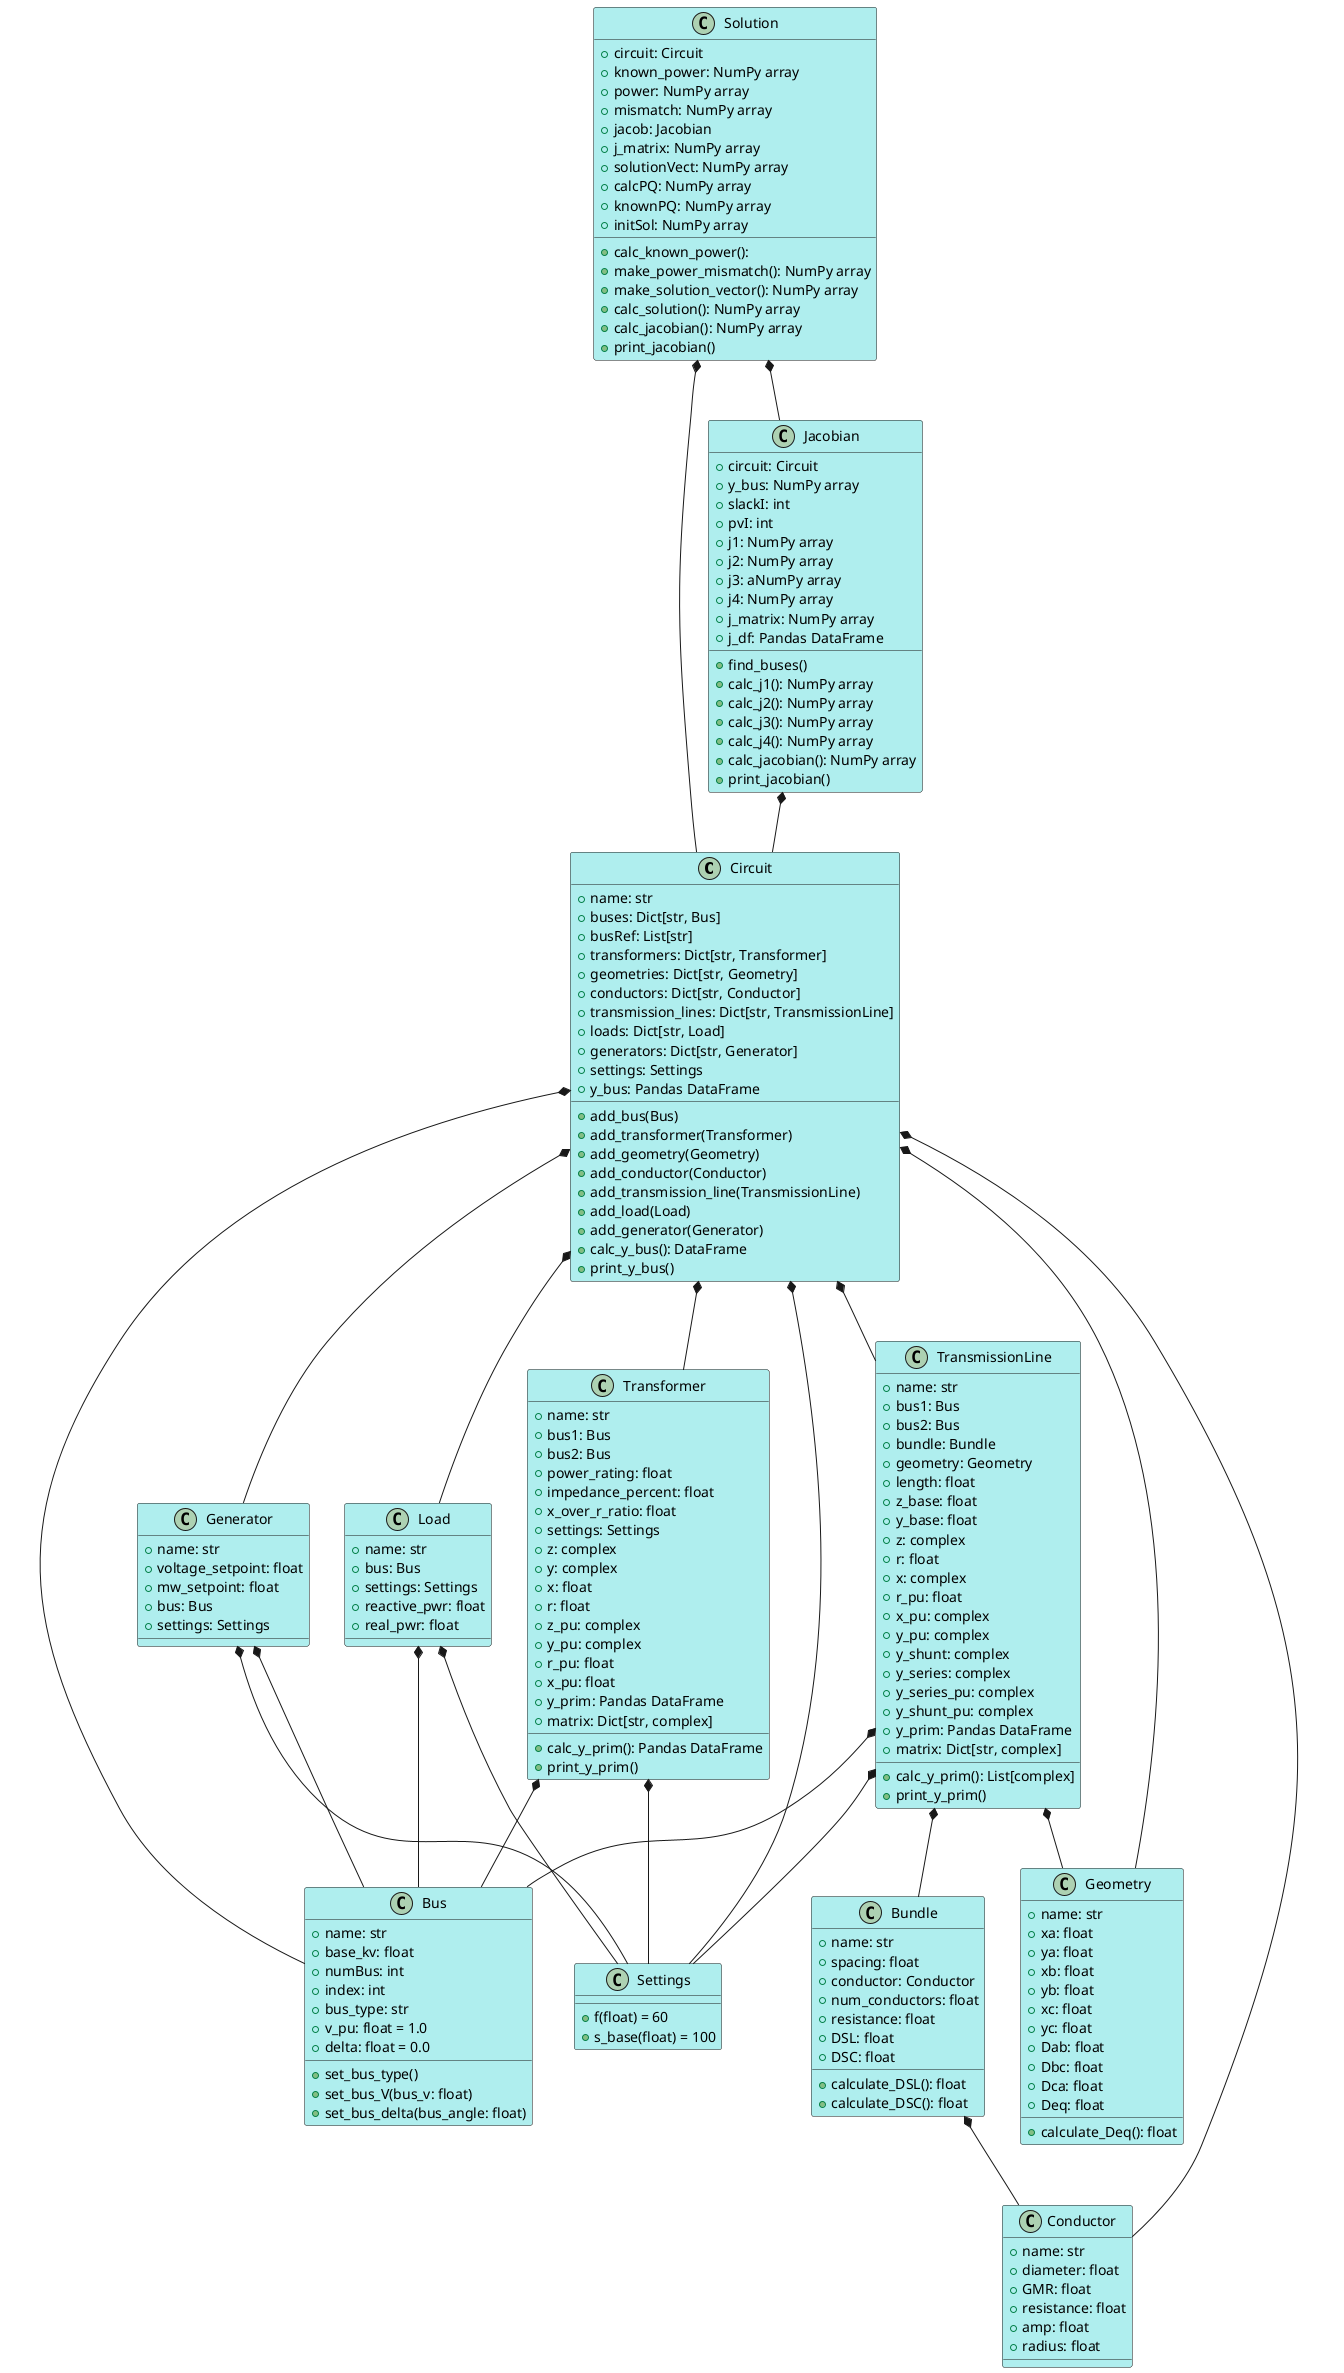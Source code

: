 @startuml
'https://plantuml.com/class-diagram

skinparam ClassBackgroundColor #PaleTurquoise

class Circuit{
    +name: str
    +buses: Dict[str, Bus]
    +busRef: List[str]
    +transformers: Dict[str, Transformer]
    +geometries: Dict[str, Geometry]
    +conductors: Dict[str, Conductor]
    +transmission_lines: Dict[str, TransmissionLine]
    +loads: Dict[str, Load]
    +generators: Dict[str, Generator]
    +settings: Settings
    +y_bus: Pandas DataFrame

    +add_bus(Bus)
    +add_transformer(Transformer)
    +add_geometry(Geometry)
    +add_conductor(Conductor)
    +add_transmission_line(TransmissionLine)
    +add_load(Load)
    +add_generator(Generator)
    +calc_y_bus(): DataFrame
    +print_y_bus()
    }

class Bus {
    +name: str
    +base_kv: float
    +numBus: int
    +index: int
    +bus_type: str
    +v_pu: float = 1.0
    +delta: float = 0.0

    +set_bus_type()
    +set_bus_V(bus_v: float)
    +set_bus_delta(bus_angle: float)
    }

class Bundle {
    +name: str
    +spacing: float
    +conductor: Conductor
    +num_conductors: float
    +resistance: float
    +DSL: float
    +DSC: float

    +calculate_DSL(): float
    +calculate_DSC(): float
    }

class Conductor {
    +name: str
    +diameter: float
    +GMR: float
    +resistance: float
    +amp: float
    +radius: float
    }

class Generator {
    +name: str
    +voltage_setpoint: float
    +mw_setpoint: float
    +bus: Bus
    +settings: Settings
    }

class Geometry{
    +name: str
    +xa: float
    +ya: float
    +xb: float
    +yb: float
    +xc: float
    +yc: float
    +Dab: float
    +Dbc: float
    +Dca: float
    +Deq: float

    +calculate_Deq(): float
    }

class Load{
    +name: str
    +bus: Bus
    +settings: Settings
    +reactive_pwr: float
    +real_pwr: float
    }

class Settings{
    +f(float) = 60
    +s_base(float) = 100
}

class Transformer {
    +name: str
    +bus1: Bus
    +bus2: Bus
    +power_rating: float
    +impedance_percent: float
    +x_over_r_ratio: float
    +settings: Settings
    +z: complex
    +y: complex
    +x: float
    +r: float
    +z_pu: complex
    +y_pu: complex
    +r_pu: float
    +x_pu: float
    +y_prim: Pandas DataFrame
    +matrix: Dict[str, complex]

    +calc_y_prim(): Pandas DataFrame
    +print_y_prim()
    }

class TransmissionLine {
    +name: str
    +bus1: Bus
    +bus2: Bus
    +bundle: Bundle
    +geometry: Geometry
    +length: float
    +z_base: float
    +y_base: float
    +z: complex
    +r: float
    +x: complex
    +r_pu: float
    +x_pu: complex
    +y_pu: complex
    +y_shunt: complex
    +y_series: complex
    +y_series_pu: complex
    +y_shunt_pu: complex
    +y_prim: Pandas DataFrame
    +matrix: Dict[str, complex]

    +calc_y_prim(): List[complex]
    +print_y_prim()
    }

class Solution {
    +circuit: Circuit
    +known_power: NumPy array
    +power: NumPy array
    +mismatch: NumPy array
    +jacob: Jacobian
    +j_matrix: NumPy array
    +solutionVect: NumPy array
    +calcPQ: NumPy array
    +knownPQ: NumPy array
    +initSol: NumPy array

    +calc_known_power():
    +make_power_mismatch(): NumPy array
    +make_solution_vector(): NumPy array
    +calc_solution(): NumPy array
    +calc_jacobian(): NumPy array
    +print_jacobian()
    }

class Jacobian {
    +circuit: Circuit
    +y_bus: NumPy array
    +slackI: int
    +pvI: int
    +j1: NumPy array
    +j2: NumPy array
    +j3: aNumPy array
    +j4: NumPy array
    +j_matrix: NumPy array
    +j_df: Pandas DataFrame

    +find_buses()
    +calc_j1(): NumPy array
    +calc_j2(): NumPy array
    +calc_j3(): NumPy array
    +calc_j4(): NumPy array
    +calc_jacobian(): NumPy array
    +print_jacobian()
    }


Circuit *-- Transformer
Circuit *-- Bus
Circuit *-- TransmissionLine
Circuit *-- Geometry
Circuit *-- Conductor
Circuit *-- Settings
Circuit *-- Load
Circuit *-- Generator

TransmissionLine *-- Geometry
TransmissionLine *-- Bundle
TransmissionLine *-- Bus
TransmissionLine *-- Settings

Bundle *-- Conductor

Transformer *-- Settings
Transformer *-- Bus

Solution *-- Circuit
Solution *-- Jacobian

Jacobian *-- Circuit

Generator *-- Bus
Generator *-- Settings

Load *-- Bus
Load *-- Settings






@enduml